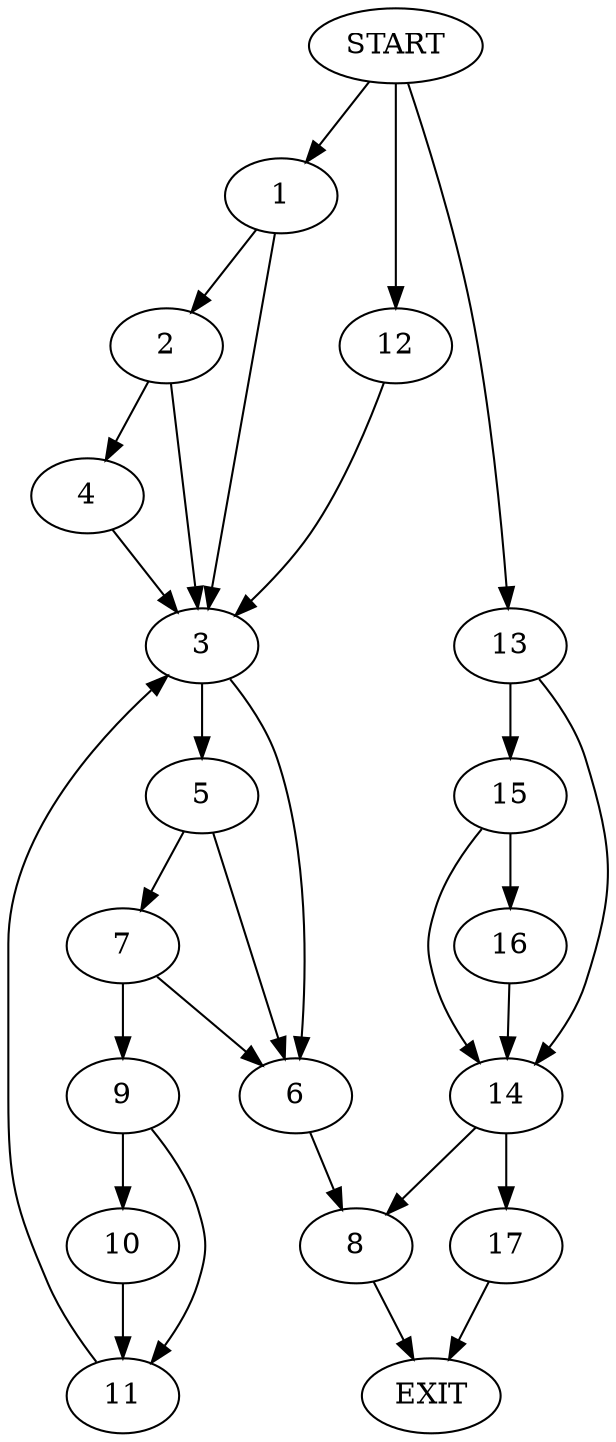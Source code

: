 digraph {
0 [label="START"]
18 [label="EXIT"]
0 -> 1
1 -> 2
1 -> 3
2 -> 4
2 -> 3
3 -> 5
3 -> 6
4 -> 3
5 -> 7
5 -> 6
6 -> 8
7 -> 6
7 -> 9
9 -> 10
9 -> 11
10 -> 11
11 -> 3
0 -> 12
12 -> 3
8 -> 18
0 -> 13
13 -> 14
13 -> 15
15 -> 14
15 -> 16
14 -> 17
14 -> 8
16 -> 14
17 -> 18
}
